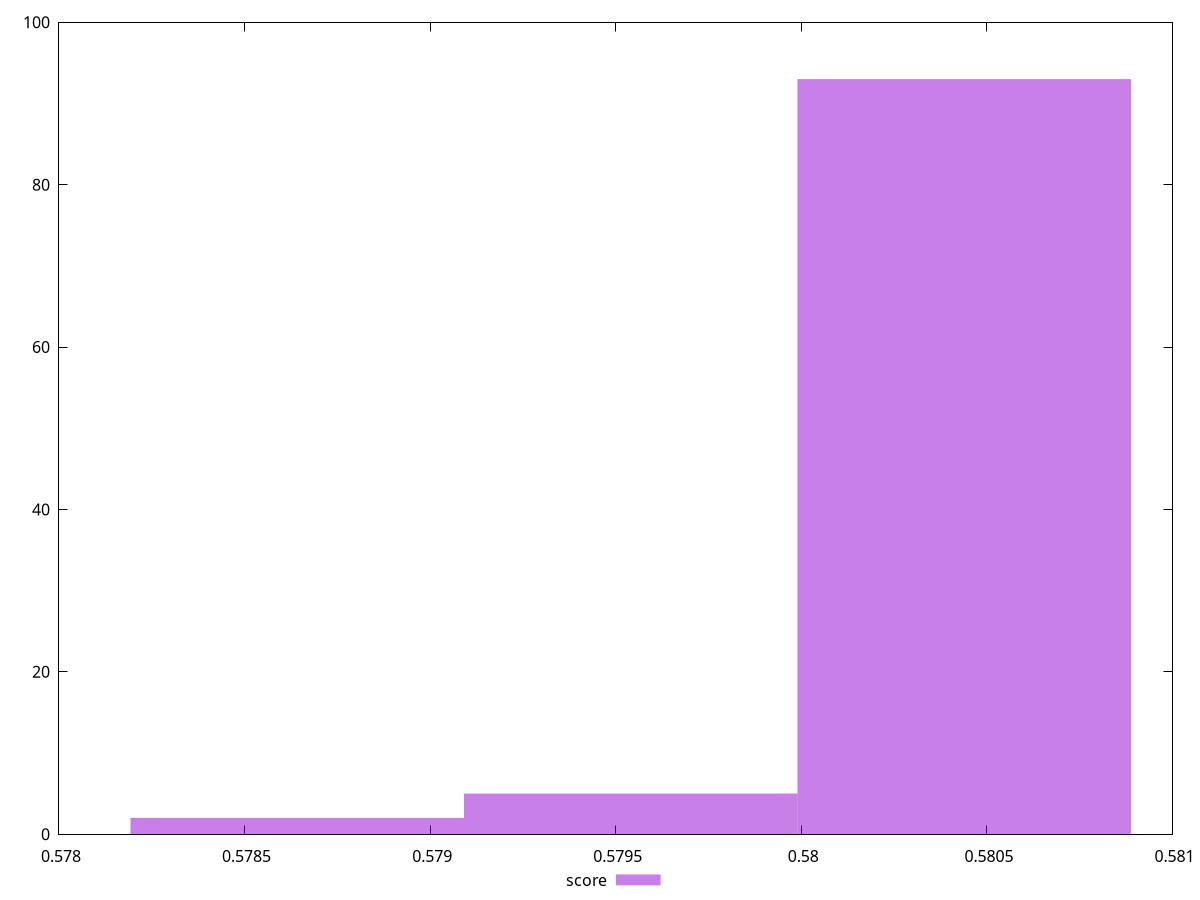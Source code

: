 reset
set terminal svg size 640, 490 enhanced background rgb 'white'
set output "reprap/uses-rel-preload/samples/pages+cached+noexternal+nofonts+nosvg+noimg+nocss/score/histogram.svg"

$score <<EOF
0.5804388425598189 93
0.5786418182794479 2
0.5795403304196335 5
EOF

set key outside below
set boxwidth 0.0008985121401854782
set yrange [0:100]
set style fill transparent solid 0.5 noborder

plot \
  $score title "score" with boxes, \


reset